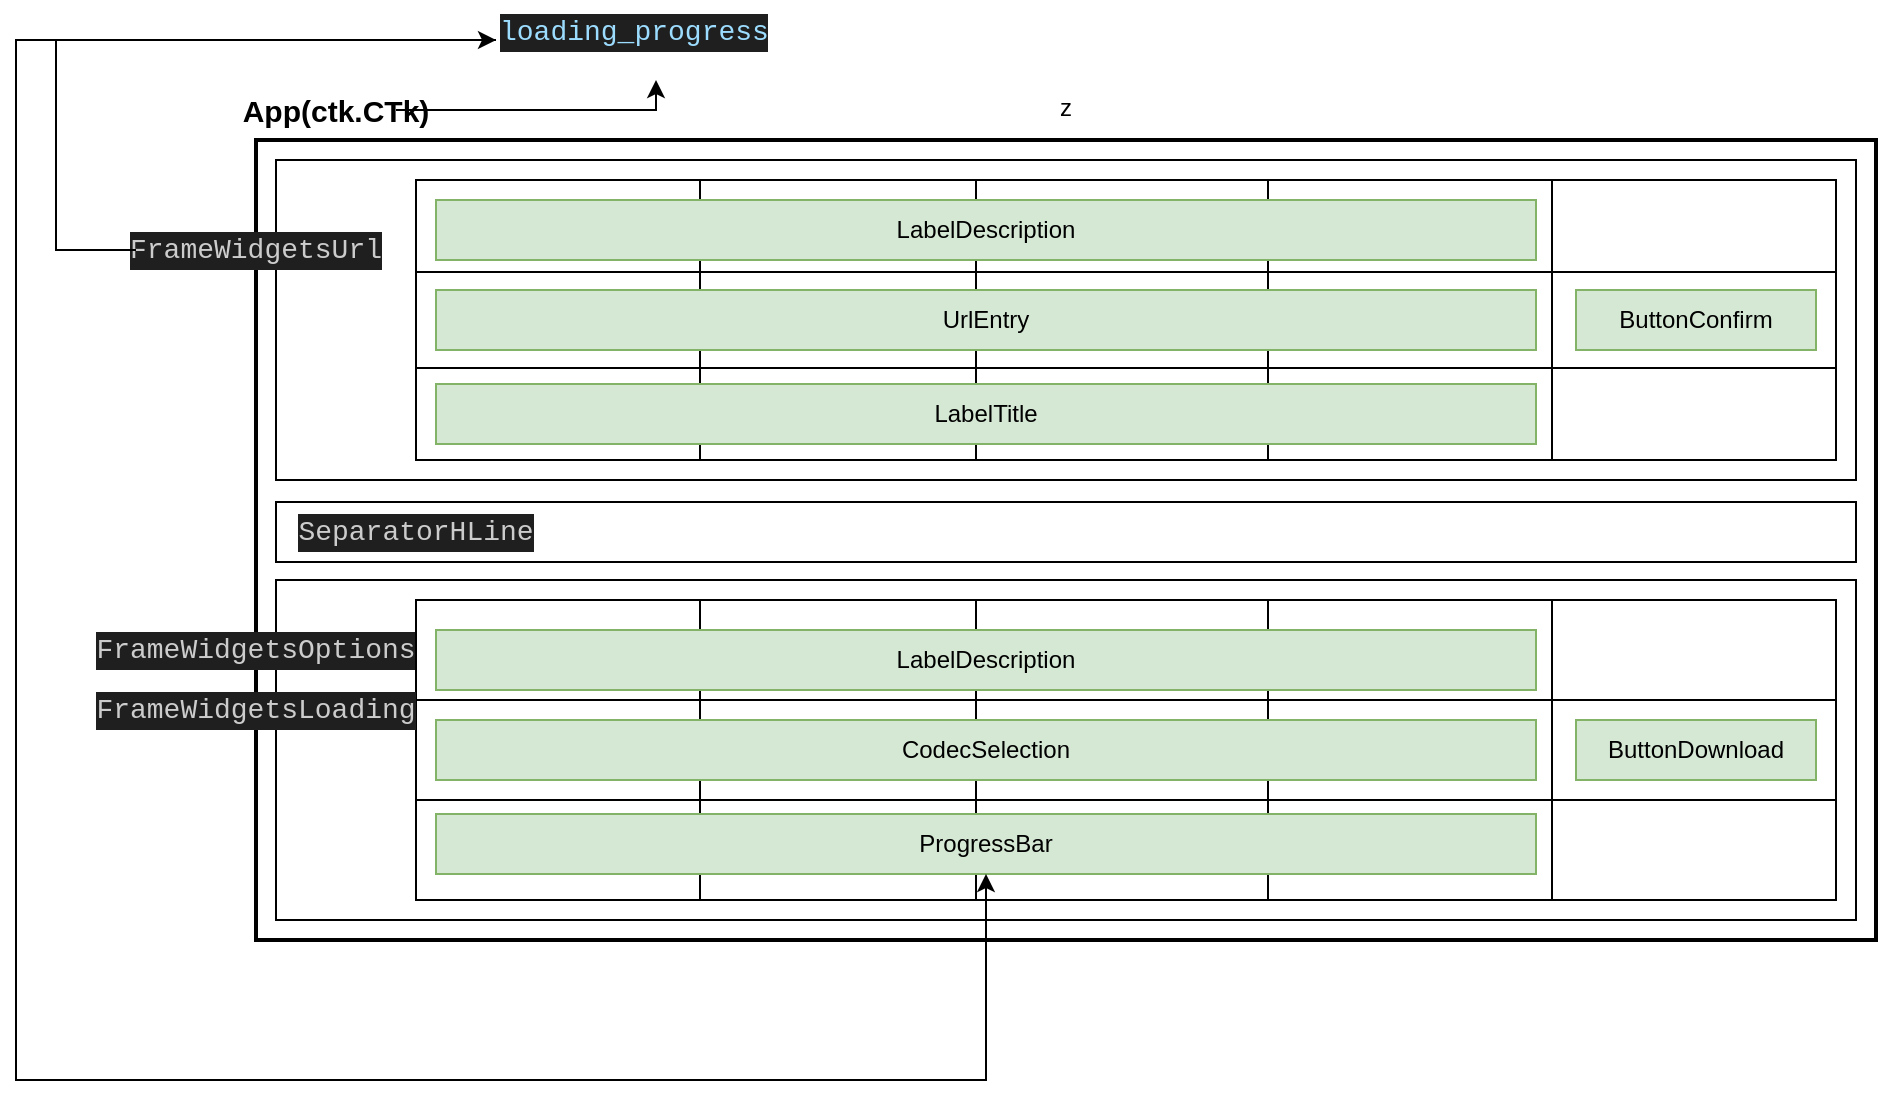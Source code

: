 <mxfile version="21.7.1" type="github">
  <diagram name="Page-1" id="c9db0220-8083-56f3-ca83-edcdcd058819">
    <mxGraphModel dx="2158" dy="1150" grid="1" gridSize="10" guides="1" tooltips="1" connect="1" arrows="1" fold="1" page="1" pageScale="1.5" pageWidth="826" pageHeight="1169" background="#ffffff" math="0" shadow="0">
      <root>
        <mxCell id="0" style=";html=1;" />
        <mxCell id="1" style=";html=1;" parent="0" />
        <mxCell id="dUX9iCNAQKfr8uLh1qFC-8" value="z" style="group" parent="1" vertex="1" connectable="0">
          <mxGeometry x="160" y="520" width="810" height="430" as="geometry" />
        </mxCell>
        <mxCell id="dUX9iCNAQKfr8uLh1qFC-6" value="" style="rounded=0;whiteSpace=wrap;html=1;strokeWidth=2;" parent="dUX9iCNAQKfr8uLh1qFC-8" vertex="1">
          <mxGeometry y="30" width="810" height="400" as="geometry" />
        </mxCell>
        <mxCell id="dUX9iCNAQKfr8uLh1qFC-7" value="&lt;b&gt;&lt;font style=&quot;font-size: 15px;&quot;&gt;App(ctk.CTk)&lt;/font&gt;&lt;/b&gt;" style="text;html=1;strokeColor=none;fillColor=none;align=center;verticalAlign=middle;whiteSpace=wrap;rounded=0;" parent="dUX9iCNAQKfr8uLh1qFC-8" vertex="1">
          <mxGeometry x="10" width="60" height="30" as="geometry" />
        </mxCell>
        <mxCell id="dUX9iCNAQKfr8uLh1qFC-9" value="" style="rounded=0;whiteSpace=wrap;html=1;" parent="dUX9iCNAQKfr8uLh1qFC-8" vertex="1">
          <mxGeometry x="10" y="40" width="790" height="160" as="geometry" />
        </mxCell>
        <mxCell id="dUX9iCNAQKfr8uLh1qFC-10" value="" style="rounded=0;whiteSpace=wrap;html=1;" parent="dUX9iCNAQKfr8uLh1qFC-8" vertex="1">
          <mxGeometry x="10" y="250" width="790" height="170" as="geometry" />
        </mxCell>
        <mxCell id="dUX9iCNAQKfr8uLh1qFC-11" value="" style="rounded=0;whiteSpace=wrap;html=1;" parent="dUX9iCNAQKfr8uLh1qFC-8" vertex="1">
          <mxGeometry x="10" y="211" width="790" height="30" as="geometry" />
        </mxCell>
        <mxCell id="dUX9iCNAQKfr8uLh1qFC-17" value="&lt;div style=&quot;color: rgb(204, 204, 204); background-color: rgb(31, 31, 31); font-family: Consolas, &amp;quot;Courier New&amp;quot;, monospace; font-size: 14px; line-height: 19px;&quot;&gt;SeparatorHLine&lt;/div&gt;" style="text;html=1;strokeColor=none;fillColor=none;align=center;verticalAlign=middle;whiteSpace=wrap;rounded=0;" parent="dUX9iCNAQKfr8uLh1qFC-8" vertex="1">
          <mxGeometry x="50" y="211" width="60" height="30" as="geometry" />
        </mxCell>
        <mxCell id="dUX9iCNAQKfr8uLh1qFC-14" value="&lt;div style=&quot;color: rgb(204, 204, 204); background-color: rgb(31, 31, 31); font-family: Consolas, &amp;quot;Courier New&amp;quot;, monospace; font-size: 14px; line-height: 19px;&quot;&gt;FrameWidgetsOptions&lt;/div&gt;" style="text;html=1;strokeColor=none;fillColor=none;align=center;verticalAlign=middle;whiteSpace=wrap;rounded=0;" parent="dUX9iCNAQKfr8uLh1qFC-8" vertex="1">
          <mxGeometry x="-30" y="270" width="60" height="30" as="geometry" />
        </mxCell>
        <mxCell id="43-Mm4kw1bBRSbH__veM-86" value="" style="shape=table;startSize=0;container=1;collapsible=0;childLayout=tableLayout;" vertex="1" parent="dUX9iCNAQKfr8uLh1qFC-8">
          <mxGeometry x="80" y="50" width="710" height="140" as="geometry" />
        </mxCell>
        <mxCell id="43-Mm4kw1bBRSbH__veM-87" value="" style="shape=tableRow;horizontal=0;startSize=0;swimlaneHead=0;swimlaneBody=0;strokeColor=inherit;top=0;left=0;bottom=0;right=0;collapsible=0;dropTarget=0;fillColor=none;points=[[0,0.5],[1,0.5]];portConstraint=eastwest;" vertex="1" parent="43-Mm4kw1bBRSbH__veM-86">
          <mxGeometry width="710" height="46" as="geometry" />
        </mxCell>
        <mxCell id="43-Mm4kw1bBRSbH__veM-88" value="" style="shape=partialRectangle;html=1;whiteSpace=wrap;connectable=0;strokeColor=inherit;overflow=hidden;fillColor=none;top=0;left=0;bottom=0;right=0;pointerEvents=1;" vertex="1" parent="43-Mm4kw1bBRSbH__veM-87">
          <mxGeometry width="142" height="46" as="geometry">
            <mxRectangle width="142" height="46" as="alternateBounds" />
          </mxGeometry>
        </mxCell>
        <mxCell id="43-Mm4kw1bBRSbH__veM-89" value="" style="shape=partialRectangle;html=1;whiteSpace=wrap;connectable=0;strokeColor=inherit;overflow=hidden;fillColor=none;top=0;left=0;bottom=0;right=0;pointerEvents=1;" vertex="1" parent="43-Mm4kw1bBRSbH__veM-87">
          <mxGeometry x="142" width="138" height="46" as="geometry">
            <mxRectangle width="138" height="46" as="alternateBounds" />
          </mxGeometry>
        </mxCell>
        <mxCell id="43-Mm4kw1bBRSbH__veM-90" value="" style="shape=partialRectangle;html=1;whiteSpace=wrap;connectable=0;strokeColor=inherit;overflow=hidden;fillColor=none;top=0;left=0;bottom=0;right=0;pointerEvents=1;" vertex="1" parent="43-Mm4kw1bBRSbH__veM-87">
          <mxGeometry x="280" width="146" height="46" as="geometry">
            <mxRectangle width="146" height="46" as="alternateBounds" />
          </mxGeometry>
        </mxCell>
        <mxCell id="43-Mm4kw1bBRSbH__veM-91" value="" style="shape=partialRectangle;html=1;whiteSpace=wrap;connectable=0;strokeColor=inherit;overflow=hidden;fillColor=none;top=0;left=0;bottom=0;right=0;pointerEvents=1;" vertex="1" parent="43-Mm4kw1bBRSbH__veM-87">
          <mxGeometry x="426" width="142" height="46" as="geometry">
            <mxRectangle width="142" height="46" as="alternateBounds" />
          </mxGeometry>
        </mxCell>
        <mxCell id="43-Mm4kw1bBRSbH__veM-92" value="" style="shape=partialRectangle;html=1;whiteSpace=wrap;connectable=0;strokeColor=inherit;overflow=hidden;fillColor=none;top=0;left=0;bottom=0;right=0;pointerEvents=1;" vertex="1" parent="43-Mm4kw1bBRSbH__veM-87">
          <mxGeometry x="568" width="142" height="46" as="geometry">
            <mxRectangle width="142" height="46" as="alternateBounds" />
          </mxGeometry>
        </mxCell>
        <mxCell id="43-Mm4kw1bBRSbH__veM-93" value="" style="shape=tableRow;horizontal=0;startSize=0;swimlaneHead=0;swimlaneBody=0;strokeColor=inherit;top=0;left=0;bottom=0;right=0;collapsible=0;dropTarget=0;fillColor=none;points=[[0,0.5],[1,0.5]];portConstraint=eastwest;" vertex="1" parent="43-Mm4kw1bBRSbH__veM-86">
          <mxGeometry y="46" width="710" height="48" as="geometry" />
        </mxCell>
        <mxCell id="43-Mm4kw1bBRSbH__veM-94" value="" style="shape=partialRectangle;html=1;whiteSpace=wrap;connectable=0;strokeColor=inherit;overflow=hidden;fillColor=none;top=0;left=0;bottom=0;right=0;pointerEvents=1;" vertex="1" parent="43-Mm4kw1bBRSbH__veM-93">
          <mxGeometry width="142" height="48" as="geometry">
            <mxRectangle width="142" height="48" as="alternateBounds" />
          </mxGeometry>
        </mxCell>
        <mxCell id="43-Mm4kw1bBRSbH__veM-95" value="" style="shape=partialRectangle;html=1;whiteSpace=wrap;connectable=0;strokeColor=inherit;overflow=hidden;fillColor=none;top=0;left=0;bottom=0;right=0;pointerEvents=1;" vertex="1" parent="43-Mm4kw1bBRSbH__veM-93">
          <mxGeometry x="142" width="138" height="48" as="geometry">
            <mxRectangle width="138" height="48" as="alternateBounds" />
          </mxGeometry>
        </mxCell>
        <mxCell id="43-Mm4kw1bBRSbH__veM-96" value="" style="shape=partialRectangle;html=1;whiteSpace=wrap;connectable=0;strokeColor=inherit;overflow=hidden;fillColor=none;top=0;left=0;bottom=0;right=0;pointerEvents=1;" vertex="1" parent="43-Mm4kw1bBRSbH__veM-93">
          <mxGeometry x="280" width="146" height="48" as="geometry">
            <mxRectangle width="146" height="48" as="alternateBounds" />
          </mxGeometry>
        </mxCell>
        <mxCell id="43-Mm4kw1bBRSbH__veM-97" value="" style="shape=partialRectangle;html=1;whiteSpace=wrap;connectable=0;strokeColor=inherit;overflow=hidden;fillColor=none;top=0;left=0;bottom=0;right=0;pointerEvents=1;" vertex="1" parent="43-Mm4kw1bBRSbH__veM-93">
          <mxGeometry x="426" width="142" height="48" as="geometry">
            <mxRectangle width="142" height="48" as="alternateBounds" />
          </mxGeometry>
        </mxCell>
        <mxCell id="43-Mm4kw1bBRSbH__veM-98" value="" style="shape=partialRectangle;html=1;whiteSpace=wrap;connectable=0;strokeColor=inherit;overflow=hidden;fillColor=none;top=0;left=0;bottom=0;right=0;pointerEvents=1;" vertex="1" parent="43-Mm4kw1bBRSbH__veM-93">
          <mxGeometry x="568" width="142" height="48" as="geometry">
            <mxRectangle width="142" height="48" as="alternateBounds" />
          </mxGeometry>
        </mxCell>
        <mxCell id="43-Mm4kw1bBRSbH__veM-99" value="" style="shape=tableRow;horizontal=0;startSize=0;swimlaneHead=0;swimlaneBody=0;strokeColor=inherit;top=0;left=0;bottom=0;right=0;collapsible=0;dropTarget=0;fillColor=none;points=[[0,0.5],[1,0.5]];portConstraint=eastwest;" vertex="1" parent="43-Mm4kw1bBRSbH__veM-86">
          <mxGeometry y="94" width="710" height="46" as="geometry" />
        </mxCell>
        <mxCell id="43-Mm4kw1bBRSbH__veM-100" value="" style="shape=partialRectangle;html=1;whiteSpace=wrap;connectable=0;strokeColor=inherit;overflow=hidden;fillColor=none;top=0;left=0;bottom=0;right=0;pointerEvents=1;" vertex="1" parent="43-Mm4kw1bBRSbH__veM-99">
          <mxGeometry width="142" height="46" as="geometry">
            <mxRectangle width="142" height="46" as="alternateBounds" />
          </mxGeometry>
        </mxCell>
        <mxCell id="43-Mm4kw1bBRSbH__veM-101" value="" style="shape=partialRectangle;html=1;whiteSpace=wrap;connectable=0;strokeColor=inherit;overflow=hidden;fillColor=none;top=0;left=0;bottom=0;right=0;pointerEvents=1;" vertex="1" parent="43-Mm4kw1bBRSbH__veM-99">
          <mxGeometry x="142" width="138" height="46" as="geometry">
            <mxRectangle width="138" height="46" as="alternateBounds" />
          </mxGeometry>
        </mxCell>
        <mxCell id="43-Mm4kw1bBRSbH__veM-102" value="" style="shape=partialRectangle;html=1;whiteSpace=wrap;connectable=0;strokeColor=inherit;overflow=hidden;fillColor=none;top=0;left=0;bottom=0;right=0;pointerEvents=1;" vertex="1" parent="43-Mm4kw1bBRSbH__veM-99">
          <mxGeometry x="280" width="146" height="46" as="geometry">
            <mxRectangle width="146" height="46" as="alternateBounds" />
          </mxGeometry>
        </mxCell>
        <mxCell id="43-Mm4kw1bBRSbH__veM-103" value="" style="shape=partialRectangle;html=1;whiteSpace=wrap;connectable=0;strokeColor=inherit;overflow=hidden;fillColor=none;top=0;left=0;bottom=0;right=0;pointerEvents=1;" vertex="1" parent="43-Mm4kw1bBRSbH__veM-99">
          <mxGeometry x="426" width="142" height="46" as="geometry">
            <mxRectangle width="142" height="46" as="alternateBounds" />
          </mxGeometry>
        </mxCell>
        <mxCell id="43-Mm4kw1bBRSbH__veM-104" value="" style="shape=partialRectangle;html=1;whiteSpace=wrap;connectable=0;strokeColor=inherit;overflow=hidden;fillColor=none;top=0;left=0;bottom=0;right=0;pointerEvents=1;" vertex="1" parent="43-Mm4kw1bBRSbH__veM-99">
          <mxGeometry x="568" width="142" height="46" as="geometry">
            <mxRectangle width="142" height="46" as="alternateBounds" />
          </mxGeometry>
        </mxCell>
        <mxCell id="43-Mm4kw1bBRSbH__veM-105" value="" style="shape=table;startSize=0;container=1;collapsible=0;childLayout=tableLayout;" vertex="1" parent="dUX9iCNAQKfr8uLh1qFC-8">
          <mxGeometry x="80" y="260" width="710" height="150" as="geometry" />
        </mxCell>
        <mxCell id="43-Mm4kw1bBRSbH__veM-106" value="" style="shape=tableRow;horizontal=0;startSize=0;swimlaneHead=0;swimlaneBody=0;strokeColor=inherit;top=0;left=0;bottom=0;right=0;collapsible=0;dropTarget=0;fillColor=none;points=[[0,0.5],[1,0.5]];portConstraint=eastwest;" vertex="1" parent="43-Mm4kw1bBRSbH__veM-105">
          <mxGeometry width="710" height="50" as="geometry" />
        </mxCell>
        <mxCell id="43-Mm4kw1bBRSbH__veM-107" value="" style="shape=partialRectangle;html=1;whiteSpace=wrap;connectable=0;strokeColor=inherit;overflow=hidden;fillColor=none;top=0;left=0;bottom=0;right=0;pointerEvents=1;" vertex="1" parent="43-Mm4kw1bBRSbH__veM-106">
          <mxGeometry width="142" height="50" as="geometry">
            <mxRectangle width="142" height="50" as="alternateBounds" />
          </mxGeometry>
        </mxCell>
        <mxCell id="43-Mm4kw1bBRSbH__veM-108" value="" style="shape=partialRectangle;html=1;whiteSpace=wrap;connectable=0;strokeColor=inherit;overflow=hidden;fillColor=none;top=0;left=0;bottom=0;right=0;pointerEvents=1;" vertex="1" parent="43-Mm4kw1bBRSbH__veM-106">
          <mxGeometry x="142" width="138" height="50" as="geometry">
            <mxRectangle width="138" height="50" as="alternateBounds" />
          </mxGeometry>
        </mxCell>
        <mxCell id="43-Mm4kw1bBRSbH__veM-109" value="" style="shape=partialRectangle;html=1;whiteSpace=wrap;connectable=0;strokeColor=inherit;overflow=hidden;fillColor=none;top=0;left=0;bottom=0;right=0;pointerEvents=1;" vertex="1" parent="43-Mm4kw1bBRSbH__veM-106">
          <mxGeometry x="280" width="146" height="50" as="geometry">
            <mxRectangle width="146" height="50" as="alternateBounds" />
          </mxGeometry>
        </mxCell>
        <mxCell id="43-Mm4kw1bBRSbH__veM-110" value="" style="shape=partialRectangle;html=1;whiteSpace=wrap;connectable=0;strokeColor=inherit;overflow=hidden;fillColor=none;top=0;left=0;bottom=0;right=0;pointerEvents=1;" vertex="1" parent="43-Mm4kw1bBRSbH__veM-106">
          <mxGeometry x="426" width="142" height="50" as="geometry">
            <mxRectangle width="142" height="50" as="alternateBounds" />
          </mxGeometry>
        </mxCell>
        <mxCell id="43-Mm4kw1bBRSbH__veM-111" value="" style="shape=partialRectangle;html=1;whiteSpace=wrap;connectable=0;strokeColor=inherit;overflow=hidden;fillColor=none;top=0;left=0;bottom=0;right=0;pointerEvents=1;" vertex="1" parent="43-Mm4kw1bBRSbH__veM-106">
          <mxGeometry x="568" width="142" height="50" as="geometry">
            <mxRectangle width="142" height="50" as="alternateBounds" />
          </mxGeometry>
        </mxCell>
        <mxCell id="43-Mm4kw1bBRSbH__veM-112" value="" style="shape=tableRow;horizontal=0;startSize=0;swimlaneHead=0;swimlaneBody=0;strokeColor=inherit;top=0;left=0;bottom=0;right=0;collapsible=0;dropTarget=0;fillColor=none;points=[[0,0.5],[1,0.5]];portConstraint=eastwest;" vertex="1" parent="43-Mm4kw1bBRSbH__veM-105">
          <mxGeometry y="50" width="710" height="50" as="geometry" />
        </mxCell>
        <mxCell id="43-Mm4kw1bBRSbH__veM-113" value="" style="shape=partialRectangle;html=1;whiteSpace=wrap;connectable=0;strokeColor=inherit;overflow=hidden;fillColor=none;top=0;left=0;bottom=0;right=0;pointerEvents=1;" vertex="1" parent="43-Mm4kw1bBRSbH__veM-112">
          <mxGeometry width="142" height="50" as="geometry">
            <mxRectangle width="142" height="50" as="alternateBounds" />
          </mxGeometry>
        </mxCell>
        <mxCell id="43-Mm4kw1bBRSbH__veM-114" value="" style="shape=partialRectangle;html=1;whiteSpace=wrap;connectable=0;strokeColor=inherit;overflow=hidden;fillColor=none;top=0;left=0;bottom=0;right=0;pointerEvents=1;" vertex="1" parent="43-Mm4kw1bBRSbH__veM-112">
          <mxGeometry x="142" width="138" height="50" as="geometry">
            <mxRectangle width="138" height="50" as="alternateBounds" />
          </mxGeometry>
        </mxCell>
        <mxCell id="43-Mm4kw1bBRSbH__veM-115" value="" style="shape=partialRectangle;html=1;whiteSpace=wrap;connectable=0;strokeColor=inherit;overflow=hidden;fillColor=none;top=0;left=0;bottom=0;right=0;pointerEvents=1;" vertex="1" parent="43-Mm4kw1bBRSbH__veM-112">
          <mxGeometry x="280" width="146" height="50" as="geometry">
            <mxRectangle width="146" height="50" as="alternateBounds" />
          </mxGeometry>
        </mxCell>
        <mxCell id="43-Mm4kw1bBRSbH__veM-116" value="" style="shape=partialRectangle;html=1;whiteSpace=wrap;connectable=0;strokeColor=inherit;overflow=hidden;fillColor=none;top=0;left=0;bottom=0;right=0;pointerEvents=1;" vertex="1" parent="43-Mm4kw1bBRSbH__veM-112">
          <mxGeometry x="426" width="142" height="50" as="geometry">
            <mxRectangle width="142" height="50" as="alternateBounds" />
          </mxGeometry>
        </mxCell>
        <mxCell id="43-Mm4kw1bBRSbH__veM-117" value="" style="shape=partialRectangle;html=1;whiteSpace=wrap;connectable=0;strokeColor=inherit;overflow=hidden;fillColor=none;top=0;left=0;bottom=0;right=0;pointerEvents=1;" vertex="1" parent="43-Mm4kw1bBRSbH__veM-112">
          <mxGeometry x="568" width="142" height="50" as="geometry">
            <mxRectangle width="142" height="50" as="alternateBounds" />
          </mxGeometry>
        </mxCell>
        <mxCell id="43-Mm4kw1bBRSbH__veM-118" value="" style="shape=tableRow;horizontal=0;startSize=0;swimlaneHead=0;swimlaneBody=0;strokeColor=inherit;top=0;left=0;bottom=0;right=0;collapsible=0;dropTarget=0;fillColor=none;points=[[0,0.5],[1,0.5]];portConstraint=eastwest;" vertex="1" parent="43-Mm4kw1bBRSbH__veM-105">
          <mxGeometry y="100" width="710" height="50" as="geometry" />
        </mxCell>
        <mxCell id="43-Mm4kw1bBRSbH__veM-119" value="" style="shape=partialRectangle;html=1;whiteSpace=wrap;connectable=0;strokeColor=inherit;overflow=hidden;fillColor=none;top=0;left=0;bottom=0;right=0;pointerEvents=1;" vertex="1" parent="43-Mm4kw1bBRSbH__veM-118">
          <mxGeometry width="142" height="50" as="geometry">
            <mxRectangle width="142" height="50" as="alternateBounds" />
          </mxGeometry>
        </mxCell>
        <mxCell id="43-Mm4kw1bBRSbH__veM-120" value="" style="shape=partialRectangle;html=1;whiteSpace=wrap;connectable=0;strokeColor=inherit;overflow=hidden;fillColor=none;top=0;left=0;bottom=0;right=0;pointerEvents=1;" vertex="1" parent="43-Mm4kw1bBRSbH__veM-118">
          <mxGeometry x="142" width="138" height="50" as="geometry">
            <mxRectangle width="138" height="50" as="alternateBounds" />
          </mxGeometry>
        </mxCell>
        <mxCell id="43-Mm4kw1bBRSbH__veM-121" value="" style="shape=partialRectangle;html=1;whiteSpace=wrap;connectable=0;strokeColor=inherit;overflow=hidden;fillColor=none;top=0;left=0;bottom=0;right=0;pointerEvents=1;" vertex="1" parent="43-Mm4kw1bBRSbH__veM-118">
          <mxGeometry x="280" width="146" height="50" as="geometry">
            <mxRectangle width="146" height="50" as="alternateBounds" />
          </mxGeometry>
        </mxCell>
        <mxCell id="43-Mm4kw1bBRSbH__veM-122" value="" style="shape=partialRectangle;html=1;whiteSpace=wrap;connectable=0;strokeColor=inherit;overflow=hidden;fillColor=none;top=0;left=0;bottom=0;right=0;pointerEvents=1;" vertex="1" parent="43-Mm4kw1bBRSbH__veM-118">
          <mxGeometry x="426" width="142" height="50" as="geometry">
            <mxRectangle width="142" height="50" as="alternateBounds" />
          </mxGeometry>
        </mxCell>
        <mxCell id="43-Mm4kw1bBRSbH__veM-123" value="" style="shape=partialRectangle;html=1;whiteSpace=wrap;connectable=0;strokeColor=inherit;overflow=hidden;fillColor=none;top=0;left=0;bottom=0;right=0;pointerEvents=1;" vertex="1" parent="43-Mm4kw1bBRSbH__veM-118">
          <mxGeometry x="568" width="142" height="50" as="geometry">
            <mxRectangle width="142" height="50" as="alternateBounds" />
          </mxGeometry>
        </mxCell>
        <mxCell id="43-Mm4kw1bBRSbH__veM-124" value="LabelDescription" style="text;html=1;strokeColor=#82b366;fillColor=#d5e8d4;align=center;verticalAlign=middle;whiteSpace=wrap;rounded=0;" vertex="1" parent="dUX9iCNAQKfr8uLh1qFC-8">
          <mxGeometry x="90" y="60" width="550" height="30" as="geometry" />
        </mxCell>
        <mxCell id="43-Mm4kw1bBRSbH__veM-125" value="UrlEntry" style="text;html=1;strokeColor=#82b366;fillColor=#d5e8d4;align=center;verticalAlign=middle;whiteSpace=wrap;rounded=0;" vertex="1" parent="dUX9iCNAQKfr8uLh1qFC-8">
          <mxGeometry x="90" y="105" width="550" height="30" as="geometry" />
        </mxCell>
        <mxCell id="43-Mm4kw1bBRSbH__veM-126" value="LabelTitle" style="text;html=1;strokeColor=#82b366;fillColor=#d5e8d4;align=center;verticalAlign=middle;whiteSpace=wrap;rounded=0;" vertex="1" parent="dUX9iCNAQKfr8uLh1qFC-8">
          <mxGeometry x="90" y="152" width="550" height="30" as="geometry" />
        </mxCell>
        <mxCell id="43-Mm4kw1bBRSbH__veM-127" value="ButtonConfirm" style="text;html=1;strokeColor=#82b366;fillColor=#d5e8d4;align=center;verticalAlign=middle;whiteSpace=wrap;rounded=0;" vertex="1" parent="dUX9iCNAQKfr8uLh1qFC-8">
          <mxGeometry x="660" y="105" width="120" height="30" as="geometry" />
        </mxCell>
        <mxCell id="43-Mm4kw1bBRSbH__veM-128" value="LabelDescription" style="text;html=1;strokeColor=#82b366;fillColor=#d5e8d4;align=center;verticalAlign=middle;whiteSpace=wrap;rounded=0;" vertex="1" parent="dUX9iCNAQKfr8uLh1qFC-8">
          <mxGeometry x="90" y="275" width="550" height="30" as="geometry" />
        </mxCell>
        <mxCell id="43-Mm4kw1bBRSbH__veM-129" value="CodecSelection" style="text;html=1;strokeColor=#82b366;fillColor=#d5e8d4;align=center;verticalAlign=middle;whiteSpace=wrap;rounded=0;" vertex="1" parent="dUX9iCNAQKfr8uLh1qFC-8">
          <mxGeometry x="90" y="320" width="550" height="30" as="geometry" />
        </mxCell>
        <mxCell id="43-Mm4kw1bBRSbH__veM-130" value="ProgressBar" style="text;html=1;strokeColor=#82b366;fillColor=#d5e8d4;align=center;verticalAlign=middle;whiteSpace=wrap;rounded=0;" vertex="1" parent="dUX9iCNAQKfr8uLh1qFC-8">
          <mxGeometry x="90" y="367" width="550" height="30" as="geometry" />
        </mxCell>
        <mxCell id="43-Mm4kw1bBRSbH__veM-131" value="ButtonDownload" style="text;html=1;strokeColor=#82b366;fillColor=#d5e8d4;align=center;verticalAlign=middle;whiteSpace=wrap;rounded=0;" vertex="1" parent="dUX9iCNAQKfr8uLh1qFC-8">
          <mxGeometry x="660" y="320" width="120" height="30" as="geometry" />
        </mxCell>
        <mxCell id="dUX9iCNAQKfr8uLh1qFC-12" value="&lt;div style=&quot;color: rgb(204, 204, 204); background-color: rgb(31, 31, 31); font-family: Consolas, &amp;quot;Courier New&amp;quot;, monospace; font-size: 14px; line-height: 19px;&quot;&gt;FrameWidgetsUrl&lt;/div&gt;" style="text;html=1;strokeColor=none;fillColor=none;align=center;verticalAlign=middle;whiteSpace=wrap;rounded=0;" parent="dUX9iCNAQKfr8uLh1qFC-8" vertex="1">
          <mxGeometry x="-30" y="70" width="60" height="30" as="geometry" />
        </mxCell>
        <mxCell id="dUX9iCNAQKfr8uLh1qFC-13" value="&lt;div style=&quot;color: rgb(204, 204, 204); background-color: rgb(31, 31, 31); font-family: Consolas, &amp;quot;Courier New&amp;quot;, monospace; font-size: 14px; line-height: 19px;&quot;&gt;FrameWidgetsLoading&lt;/div&gt;" style="text;html=1;strokeColor=none;fillColor=none;align=center;verticalAlign=middle;whiteSpace=wrap;rounded=0;" parent="1" vertex="1">
          <mxGeometry x="130" y="820" width="60" height="30" as="geometry" />
        </mxCell>
        <mxCell id="43-Mm4kw1bBRSbH__veM-136" value="&lt;div style=&quot;color: rgb(204, 204, 204); background-color: rgb(31, 31, 31); font-family: Consolas, &amp;quot;Courier New&amp;quot;, monospace; font-weight: normal; font-size: 14px; line-height: 19px;&quot;&gt;&lt;div&gt;&lt;span style=&quot;color: #9cdcfe;&quot;&gt;loading_progress&lt;/span&gt;&lt;/div&gt;&lt;/div&gt;" style="text;whiteSpace=wrap;html=1;" vertex="1" parent="1">
          <mxGeometry x="280" y="480" width="160" height="40" as="geometry" />
        </mxCell>
        <mxCell id="43-Mm4kw1bBRSbH__veM-137" style="edgeStyle=orthogonalEdgeStyle;rounded=0;orthogonalLoop=1;jettySize=auto;html=1;entryX=0.5;entryY=1;entryDx=0;entryDy=0;endArrow=classic;endFill=1;exitX=0;exitY=0.5;exitDx=0;exitDy=0;" edge="1" parent="1" source="43-Mm4kw1bBRSbH__veM-136" target="43-Mm4kw1bBRSbH__veM-130">
          <mxGeometry relative="1" as="geometry">
            <mxPoint x="240" y="500" as="sourcePoint" />
            <Array as="points">
              <mxPoint x="40" y="500" />
              <mxPoint x="40" y="1020" />
              <mxPoint x="525" y="1020" />
            </Array>
          </mxGeometry>
        </mxCell>
        <mxCell id="43-Mm4kw1bBRSbH__veM-138" style="edgeStyle=orthogonalEdgeStyle;rounded=0;orthogonalLoop=1;jettySize=auto;html=1;entryX=0.5;entryY=1;entryDx=0;entryDy=0;" edge="1" parent="1" source="dUX9iCNAQKfr8uLh1qFC-7" target="43-Mm4kw1bBRSbH__veM-136">
          <mxGeometry relative="1" as="geometry">
            <Array as="points">
              <mxPoint x="360" y="535" />
            </Array>
          </mxGeometry>
        </mxCell>
        <mxCell id="43-Mm4kw1bBRSbH__veM-139" style="edgeStyle=orthogonalEdgeStyle;rounded=0;orthogonalLoop=1;jettySize=auto;html=1;exitX=0.5;exitY=1;exitDx=0;exitDy=0;" edge="1" parent="1" source="43-Mm4kw1bBRSbH__veM-136" target="43-Mm4kw1bBRSbH__veM-136">
          <mxGeometry relative="1" as="geometry" />
        </mxCell>
        <mxCell id="43-Mm4kw1bBRSbH__veM-140" style="edgeStyle=orthogonalEdgeStyle;rounded=0;orthogonalLoop=1;jettySize=auto;html=1;entryX=0;entryY=0.5;entryDx=0;entryDy=0;" edge="1" parent="1" target="43-Mm4kw1bBRSbH__veM-136">
          <mxGeometry relative="1" as="geometry">
            <mxPoint x="100" y="605" as="sourcePoint" />
            <Array as="points">
              <mxPoint x="100" y="605" />
              <mxPoint x="60" y="605" />
              <mxPoint x="60" y="500" />
            </Array>
          </mxGeometry>
        </mxCell>
      </root>
    </mxGraphModel>
  </diagram>
</mxfile>
